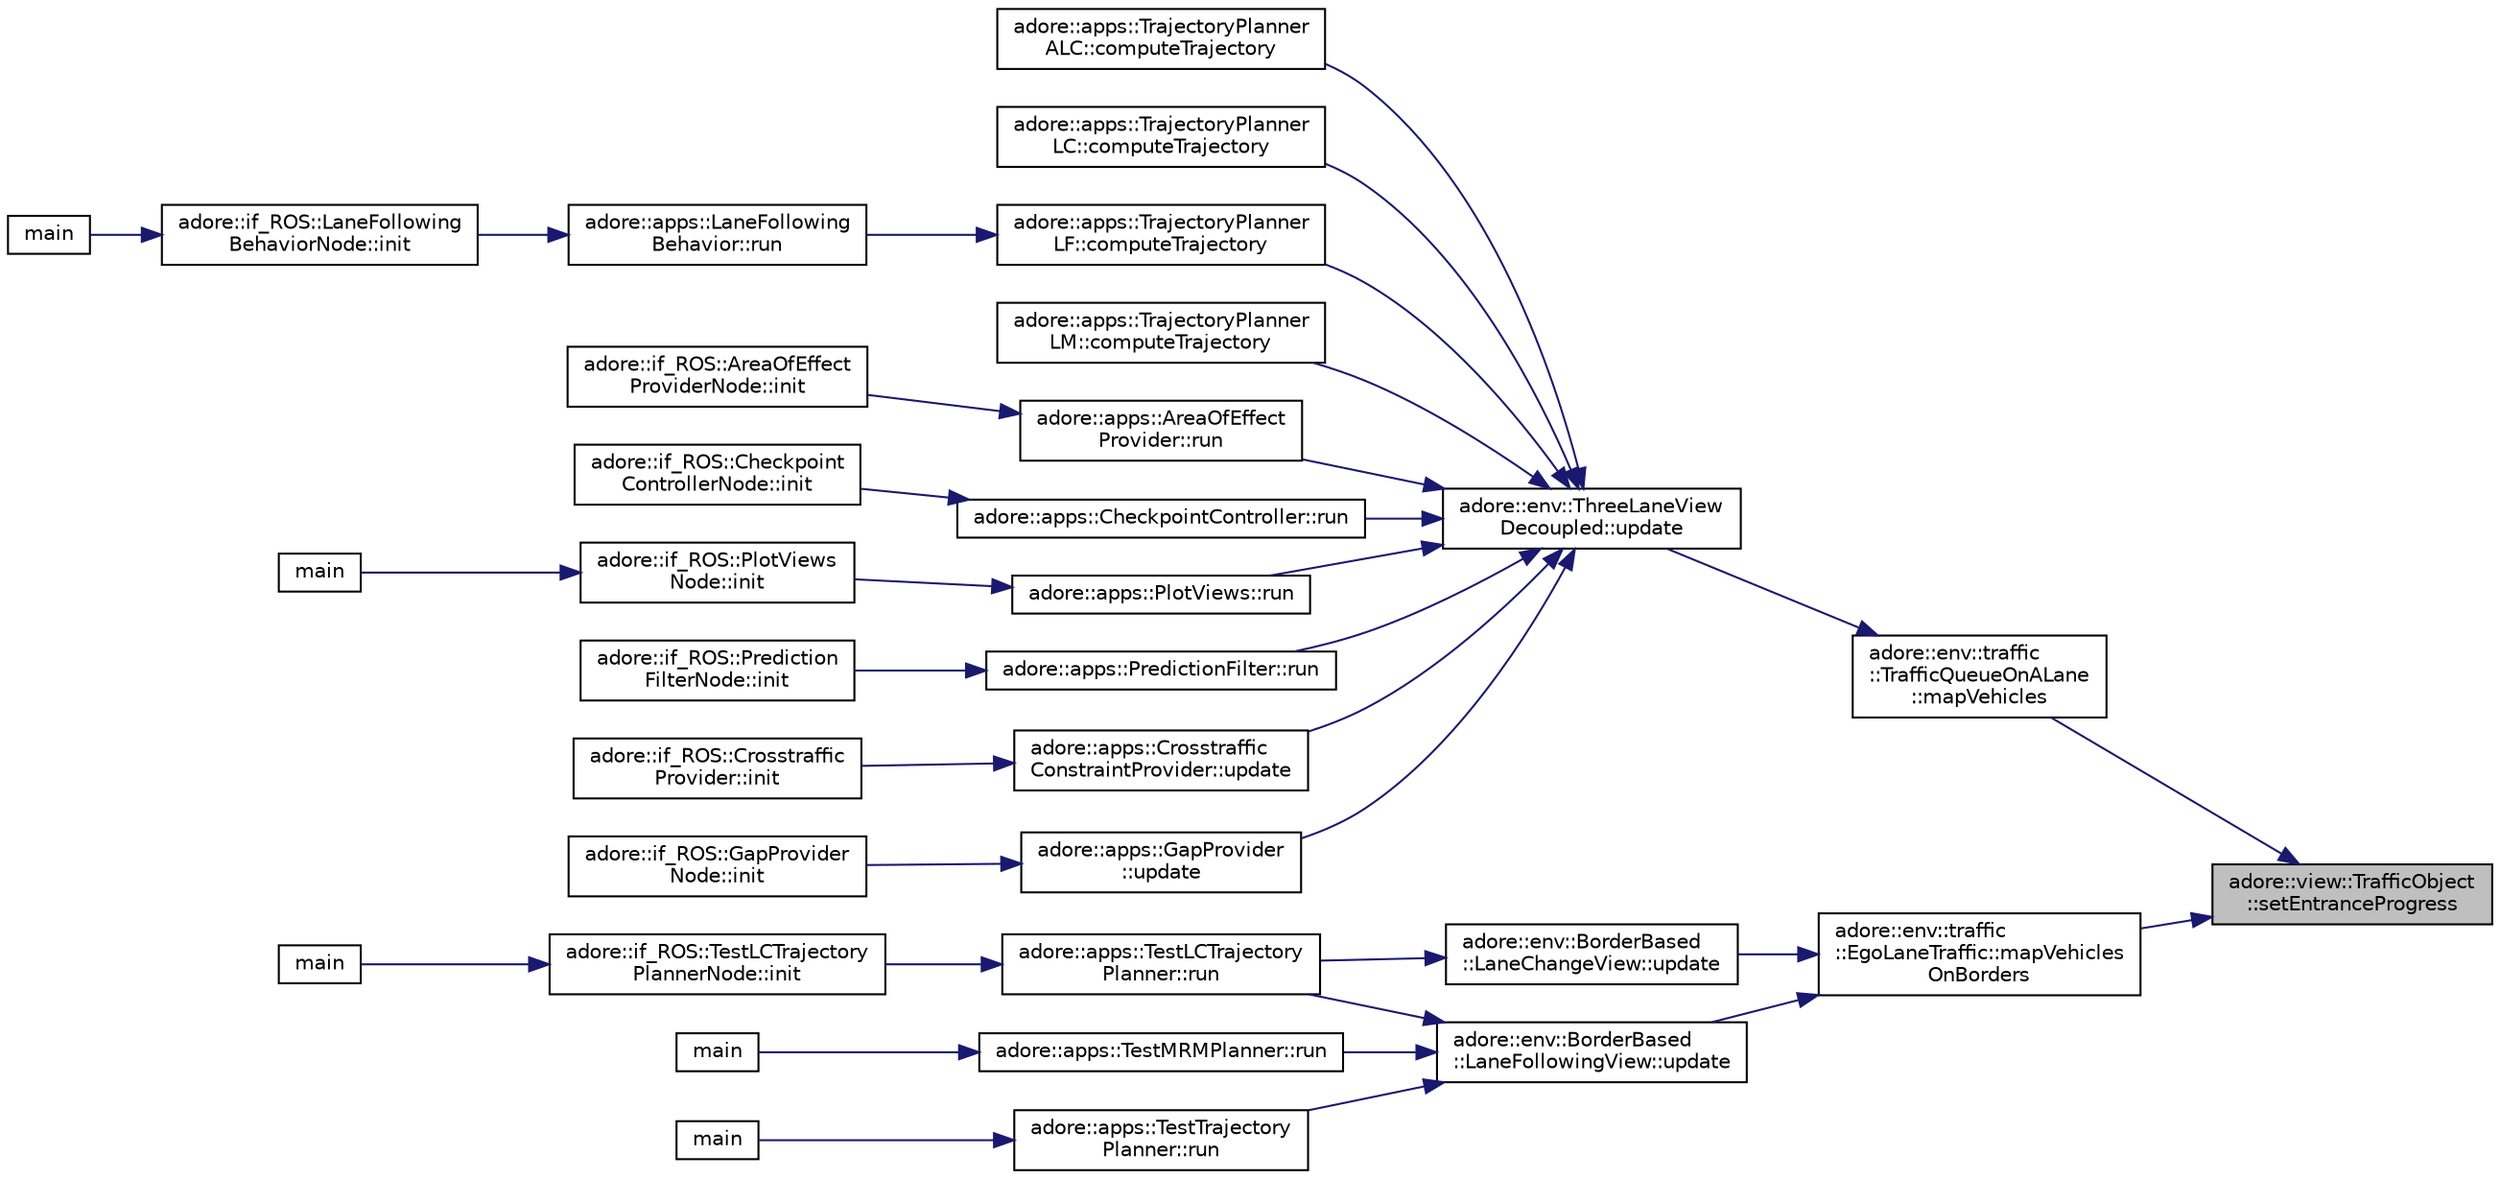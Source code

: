 digraph "adore::view::TrafficObject::setEntranceProgress"
{
 // LATEX_PDF_SIZE
  edge [fontname="Helvetica",fontsize="10",labelfontname="Helvetica",labelfontsize="10"];
  node [fontname="Helvetica",fontsize="10",shape=record];
  rankdir="RL";
  Node1 [label="adore::view::TrafficObject\l::setEntranceProgress",height=0.2,width=0.4,color="black", fillcolor="grey75", style="filled", fontcolor="black",tooltip=" "];
  Node1 -> Node2 [dir="back",color="midnightblue",fontsize="10",style="solid",fontname="Helvetica"];
  Node2 [label="adore::env::traffic\l::TrafficQueueOnALane\l::mapVehicles",height=0.2,width=0.4,color="black", fillcolor="white", style="filled",URL="$classadore_1_1env_1_1traffic_1_1TrafficQueueOnALane.html#a8c03b5c6310c5c025be16a5bf054d35e",tooltip="Map traffic unto lane."];
  Node2 -> Node3 [dir="back",color="midnightblue",fontsize="10",style="solid",fontname="Helvetica"];
  Node3 [label="adore::env::ThreeLaneView\lDecoupled::update",height=0.2,width=0.4,color="black", fillcolor="white", style="filled",URL="$classadore_1_1env_1_1ThreeLaneViewDecoupled.html#aca3859ca38e32c3c87dc92e55f1ad07a",tooltip=" "];
  Node3 -> Node4 [dir="back",color="midnightblue",fontsize="10",style="solid",fontname="Helvetica"];
  Node4 [label="adore::apps::TrajectoryPlanner\lALC::computeTrajectory",height=0.2,width=0.4,color="black", fillcolor="white", style="filled",URL="$classadore_1_1apps_1_1TrajectoryPlannerALC.html#ac8684dc66c076b07b57f3bb67328314e",tooltip="update data, views and recompute maneuver"];
  Node3 -> Node5 [dir="back",color="midnightblue",fontsize="10",style="solid",fontname="Helvetica"];
  Node5 [label="adore::apps::TrajectoryPlanner\lLC::computeTrajectory",height=0.2,width=0.4,color="black", fillcolor="white", style="filled",URL="$classadore_1_1apps_1_1TrajectoryPlannerLC.html#accad9246ad8f7ab9c45b648c3a70f18a",tooltip="update data, views and recompute maneuver"];
  Node3 -> Node6 [dir="back",color="midnightblue",fontsize="10",style="solid",fontname="Helvetica"];
  Node6 [label="adore::apps::TrajectoryPlanner\lLF::computeTrajectory",height=0.2,width=0.4,color="black", fillcolor="white", style="filled",URL="$classadore_1_1apps_1_1TrajectoryPlannerLF.html#a0f66455260fa8707f58fd45668328d6f",tooltip="update data, views and recompute maneuver"];
  Node6 -> Node7 [dir="back",color="midnightblue",fontsize="10",style="solid",fontname="Helvetica"];
  Node7 [label="adore::apps::LaneFollowing\lBehavior::run",height=0.2,width=0.4,color="black", fillcolor="white", style="filled",URL="$classadore_1_1apps_1_1LaneFollowingBehavior.html#a122fa3811850a5235e3c10f80c8f3e94",tooltip="select initial state and recompute maneuver"];
  Node7 -> Node8 [dir="back",color="midnightblue",fontsize="10",style="solid",fontname="Helvetica"];
  Node8 [label="adore::if_ROS::LaneFollowing\lBehaviorNode::init",height=0.2,width=0.4,color="black", fillcolor="white", style="filled",URL="$classadore_1_1if__ROS_1_1LaneFollowingBehaviorNode.html#a0cb478c2dde1ec76031977170055577a",tooltip=" "];
  Node8 -> Node9 [dir="back",color="midnightblue",fontsize="10",style="solid",fontname="Helvetica"];
  Node9 [label="main",height=0.2,width=0.4,color="black", fillcolor="white", style="filled",URL="$adore__lfbehavior__node_8cpp.html#a3c04138a5bfe5d72780bb7e82a18e627",tooltip=" "];
  Node3 -> Node10 [dir="back",color="midnightblue",fontsize="10",style="solid",fontname="Helvetica"];
  Node10 [label="adore::apps::TrajectoryPlanner\lLM::computeTrajectory",height=0.2,width=0.4,color="black", fillcolor="white", style="filled",URL="$classadore_1_1apps_1_1TrajectoryPlannerLM.html#ab9d92ef8076c4374d81144bda2a81b90",tooltip="update data, views and recompute maneuver"];
  Node3 -> Node11 [dir="back",color="midnightblue",fontsize="10",style="solid",fontname="Helvetica"];
  Node11 [label="adore::apps::AreaOfEffect\lProvider::run",height=0.2,width=0.4,color="black", fillcolor="white", style="filled",URL="$classadore_1_1apps_1_1AreaOfEffectProvider.html#a1c0746239b016934bcfee11aa546e088",tooltip=" "];
  Node11 -> Node12 [dir="back",color="midnightblue",fontsize="10",style="solid",fontname="Helvetica"];
  Node12 [label="adore::if_ROS::AreaOfEffect\lProviderNode::init",height=0.2,width=0.4,color="black", fillcolor="white", style="filled",URL="$classadore_1_1if__ROS_1_1AreaOfEffectProviderNode.html#aee236389544ea8187bde86872d11368d",tooltip=" "];
  Node3 -> Node13 [dir="back",color="midnightblue",fontsize="10",style="solid",fontname="Helvetica"];
  Node13 [label="adore::apps::CheckpointController::run",height=0.2,width=0.4,color="black", fillcolor="white", style="filled",URL="$classadore_1_1apps_1_1CheckpointController.html#a8836d7b78ad0a3d0e7bbda81a18fbee3",tooltip=" "];
  Node13 -> Node14 [dir="back",color="midnightblue",fontsize="10",style="solid",fontname="Helvetica"];
  Node14 [label="adore::if_ROS::Checkpoint\lControllerNode::init",height=0.2,width=0.4,color="black", fillcolor="white", style="filled",URL="$classadore_1_1if__ROS_1_1CheckpointControllerNode.html#a5d71fbe87caca52f85b90552024aca2f",tooltip=" "];
  Node3 -> Node15 [dir="back",color="midnightblue",fontsize="10",style="solid",fontname="Helvetica"];
  Node15 [label="adore::apps::PlotViews::run",height=0.2,width=0.4,color="black", fillcolor="white", style="filled",URL="$classadore_1_1apps_1_1PlotViews.html#ade792711bc6fe29fe77550b0577ac51b",tooltip=" "];
  Node15 -> Node16 [dir="back",color="midnightblue",fontsize="10",style="solid",fontname="Helvetica"];
  Node16 [label="adore::if_ROS::PlotViews\lNode::init",height=0.2,width=0.4,color="black", fillcolor="white", style="filled",URL="$classadore_1_1if__ROS_1_1PlotViewsNode.html#a9319849f4337c3d73487610f62eb1e7a",tooltip=" "];
  Node16 -> Node17 [dir="back",color="midnightblue",fontsize="10",style="solid",fontname="Helvetica"];
  Node17 [label="main",height=0.2,width=0.4,color="black", fillcolor="white", style="filled",URL="$plot__views__node_8cpp.html#a3c04138a5bfe5d72780bb7e82a18e627",tooltip=" "];
  Node3 -> Node18 [dir="back",color="midnightblue",fontsize="10",style="solid",fontname="Helvetica"];
  Node18 [label="adore::apps::PredictionFilter::run",height=0.2,width=0.4,color="black", fillcolor="white", style="filled",URL="$classadore_1_1apps_1_1PredictionFilter.html#a6e896ea561719d45d17a865e4340d750",tooltip=" "];
  Node18 -> Node19 [dir="back",color="midnightblue",fontsize="10",style="solid",fontname="Helvetica"];
  Node19 [label="adore::if_ROS::Prediction\lFilterNode::init",height=0.2,width=0.4,color="black", fillcolor="white", style="filled",URL="$classadore_1_1if__ROS_1_1PredictionFilterNode.html#aa02efa8210b0a8d64b5e66f25ee9b72a",tooltip=" "];
  Node3 -> Node20 [dir="back",color="midnightblue",fontsize="10",style="solid",fontname="Helvetica"];
  Node20 [label="adore::apps::Crosstraffic\lConstraintProvider::update",height=0.2,width=0.4,color="black", fillcolor="white", style="filled",URL="$classadore_1_1apps_1_1CrosstrafficConstraintProvider.html#a0f7c175bc04bbe6607282bc99f5f4898",tooltip="update data, views and recompute constraints"];
  Node20 -> Node21 [dir="back",color="midnightblue",fontsize="10",style="solid",fontname="Helvetica"];
  Node21 [label="adore::if_ROS::Crosstraffic\lProvider::init",height=0.2,width=0.4,color="black", fillcolor="white", style="filled",URL="$classadore_1_1if__ROS_1_1CrosstrafficProvider.html#ac4aae75f5a431b7f494f958d366b9161",tooltip=" "];
  Node3 -> Node22 [dir="back",color="midnightblue",fontsize="10",style="solid",fontname="Helvetica"];
  Node22 [label="adore::apps::GapProvider\l::update",height=0.2,width=0.4,color="black", fillcolor="white", style="filled",URL="$classadore_1_1apps_1_1GapProvider.html#a9473de599ded969161b0e8dc87b60a65",tooltip=" "];
  Node22 -> Node23 [dir="back",color="midnightblue",fontsize="10",style="solid",fontname="Helvetica"];
  Node23 [label="adore::if_ROS::GapProvider\lNode::init",height=0.2,width=0.4,color="black", fillcolor="white", style="filled",URL="$classadore_1_1if__ROS_1_1GapProviderNode.html#a0401f80cea2b23b6e9dcd5a272116bae",tooltip=" "];
  Node1 -> Node24 [dir="back",color="midnightblue",fontsize="10",style="solid",fontname="Helvetica"];
  Node24 [label="adore::env::traffic\l::EgoLaneTraffic::mapVehicles\lOnBorders",height=0.2,width=0.4,color="black", fillcolor="white", style="filled",URL="$classadore_1_1env_1_1traffic_1_1EgoLaneTraffic.html#adc90990af6715b1c68993f7a19a85109",tooltip="Map vehicles on borders."];
  Node24 -> Node25 [dir="back",color="midnightblue",fontsize="10",style="solid",fontname="Helvetica"];
  Node25 [label="adore::env::BorderBased\l::LaneFollowingView::update",height=0.2,width=0.4,color="black", fillcolor="white", style="filled",URL="$classadore_1_1env_1_1BorderBased_1_1LaneFollowingView.html#a7cf867a70cca073393e6ff7320e00244",tooltip="update the LaneFollowingView"];
  Node25 -> Node26 [dir="back",color="midnightblue",fontsize="10",style="solid",fontname="Helvetica"];
  Node26 [label="adore::apps::TestLCTrajectory\lPlanner::run",height=0.2,width=0.4,color="black", fillcolor="white", style="filled",URL="$classadore_1_1apps_1_1TestLCTrajectoryPlanner.html#ac2912d7058c947a47405a0ce64e5609f",tooltip=" "];
  Node26 -> Node27 [dir="back",color="midnightblue",fontsize="10",style="solid",fontname="Helvetica"];
  Node27 [label="adore::if_ROS::TestLCTrajectory\lPlannerNode::init",height=0.2,width=0.4,color="black", fillcolor="white", style="filled",URL="$classadore_1_1if__ROS_1_1TestLCTrajectoryPlannerNode.html#aadf9b829e6afee6af3219321b72d4d3c",tooltip=" "];
  Node27 -> Node28 [dir="back",color="midnightblue",fontsize="10",style="solid",fontname="Helvetica"];
  Node28 [label="main",height=0.2,width=0.4,color="black", fillcolor="white", style="filled",URL="$test__lc__trajectory__planner__node_8cpp.html#a3c04138a5bfe5d72780bb7e82a18e627",tooltip=" "];
  Node25 -> Node29 [dir="back",color="midnightblue",fontsize="10",style="solid",fontname="Helvetica"];
  Node29 [label="adore::apps::TestMRMPlanner::run",height=0.2,width=0.4,color="black", fillcolor="white", style="filled",URL="$classadore_1_1apps_1_1TestMRMPlanner.html#aa437a755996db26933e8c1b63576fff7",tooltip="update function of the trajectory planner"];
  Node29 -> Node30 [dir="back",color="midnightblue",fontsize="10",style="solid",fontname="Helvetica"];
  Node30 [label="main",height=0.2,width=0.4,color="black", fillcolor="white", style="filled",URL="$test__mrm__planner__node_8cpp.html#a3c04138a5bfe5d72780bb7e82a18e627",tooltip=" "];
  Node25 -> Node31 [dir="back",color="midnightblue",fontsize="10",style="solid",fontname="Helvetica"];
  Node31 [label="adore::apps::TestTrajectory\lPlanner::run",height=0.2,width=0.4,color="black", fillcolor="white", style="filled",URL="$classadore_1_1apps_1_1TestTrajectoryPlanner.html#a49e0ba2cac6b0f9253e607ffdf7c7798",tooltip="update function of the trajectory planner"];
  Node31 -> Node32 [dir="back",color="midnightblue",fontsize="10",style="solid",fontname="Helvetica"];
  Node32 [label="main",height=0.2,width=0.4,color="black", fillcolor="white", style="filled",URL="$test__trajectory__planner__node_8cpp.html#a3c04138a5bfe5d72780bb7e82a18e627",tooltip=" "];
  Node24 -> Node33 [dir="back",color="midnightblue",fontsize="10",style="solid",fontname="Helvetica"];
  Node33 [label="adore::env::BorderBased\l::LaneChangeView::update",height=0.2,width=0.4,color="black", fillcolor="white", style="filled",URL="$classadore_1_1env_1_1BorderBased_1_1LaneChangeView.html#a83432efdfec3bb90153ec1c4ce9bcee9",tooltip="Update the LaneChangeView."];
  Node33 -> Node26 [dir="back",color="midnightblue",fontsize="10",style="solid",fontname="Helvetica"];
}
